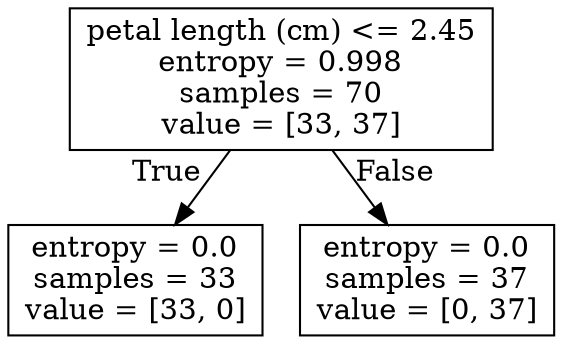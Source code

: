 digraph Tree {
node [shape=box] ;
0 [label="petal length (cm) <= 2.45\nentropy = 0.998\nsamples = 70\nvalue = [33, 37]"] ;
1 [label="entropy = 0.0\nsamples = 33\nvalue = [33, 0]"] ;
0 -> 1 [labeldistance=2.5, labelangle=45, headlabel="True"] ;
2 [label="entropy = 0.0\nsamples = 37\nvalue = [0, 37]"] ;
0 -> 2 [labeldistance=2.5, labelangle=-45, headlabel="False"] ;
}